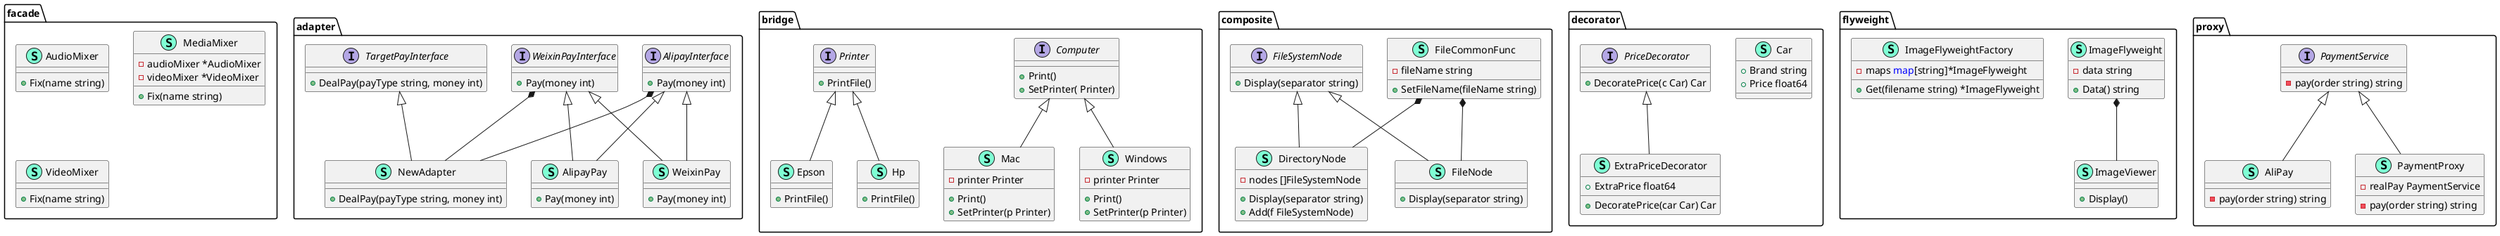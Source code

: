@startuml
namespace adapter {
    interface AlipayInterface  {
        + Pay(money int) 

    }
    class AlipayPay << (S,Aquamarine) >> {
        + Pay(money int) 

    }
    class NewAdapter << (S,Aquamarine) >> {
        + DealPay(payType string, money int) 

    }
    interface TargetPayInterface  {
        + DealPay(payType string, money int) 

    }
    class WeixinPay << (S,Aquamarine) >> {
        + Pay(money int) 

    }
    interface WeixinPayInterface  {
        + Pay(money int) 

    }
}
"adapter.AlipayInterface" *-- "adapter.NewAdapter"
"adapter.WeixinPayInterface" *-- "adapter.NewAdapter"

"adapter.AlipayInterface" <|-- "adapter.AlipayPay"
"adapter.WeixinPayInterface" <|-- "adapter.AlipayPay"
"adapter.TargetPayInterface" <|-- "adapter.NewAdapter"
"adapter.AlipayInterface" <|-- "adapter.WeixinPay"
"adapter.WeixinPayInterface" <|-- "adapter.WeixinPay"

namespace bridge {
    interface Computer  {
        + Print() 
        + SetPrinter( Printer) 

    }
    class Epson << (S,Aquamarine) >> {
        + PrintFile() 

    }
    class Hp << (S,Aquamarine) >> {
        + PrintFile() 

    }
    class Mac << (S,Aquamarine) >> {
        - printer Printer

        + Print() 
        + SetPrinter(p Printer) 

    }
    interface Printer  {
        + PrintFile() 

    }
    class Windows << (S,Aquamarine) >> {
        - printer Printer

        + Print() 
        + SetPrinter(p Printer) 

    }
}

"bridge.Printer" <|-- "bridge.Epson"
"bridge.Printer" <|-- "bridge.Hp"
"bridge.Computer" <|-- "bridge.Mac"
"bridge.Computer" <|-- "bridge.Windows"

namespace composite {
    class DirectoryNode << (S,Aquamarine) >> {
        - nodes []FileSystemNode

        + Display(separator string) 
        + Add(f FileSystemNode) 

    }
    class FileCommonFunc << (S,Aquamarine) >> {
        - fileName string

        + SetFileName(fileName string) 

    }
    class FileNode << (S,Aquamarine) >> {
        + Display(separator string) 

    }
    interface FileSystemNode  {
        + Display(separator string) 

    }
}
"composite.FileCommonFunc" *-- "composite.DirectoryNode"
"composite.FileCommonFunc" *-- "composite.FileNode"

"composite.FileSystemNode" <|-- "composite.DirectoryNode"
"composite.FileSystemNode" <|-- "composite.FileNode"

namespace decorator {
    class Car << (S,Aquamarine) >> {
        + Brand string
        + Price float64

    }
    class ExtraPriceDecorator << (S,Aquamarine) >> {
        + ExtraPrice float64

        + DecoratePrice(car Car) Car

    }
    interface PriceDecorator  {
        + DecoratePrice(c Car) Car

    }
}

"decorator.PriceDecorator" <|-- "decorator.ExtraPriceDecorator"

namespace facade {
    class AudioMixer << (S,Aquamarine) >> {
        + Fix(name string) 

    }
    class MediaMixer << (S,Aquamarine) >> {
        - audioMixer *AudioMixer
        - videoMixer *VideoMixer

        + Fix(name string) 

    }
    class VideoMixer << (S,Aquamarine) >> {
        + Fix(name string) 

    }
}


namespace flyweight {
    class ImageFlyweight << (S,Aquamarine) >> {
        - data string

        + Data() string

    }
    class ImageFlyweightFactory << (S,Aquamarine) >> {
        - maps <font color=blue>map</font>[string]*ImageFlyweight

        + Get(filename string) *ImageFlyweight

    }
    class ImageViewer << (S,Aquamarine) >> {
        + Display() 

    }
}
"flyweight.ImageFlyweight" *-- "flyweight.ImageViewer"


namespace proxy {
    class AliPay << (S,Aquamarine) >> {
        - pay(order string) string

    }
    class PaymentProxy << (S,Aquamarine) >> {
        - realPay PaymentService

        - pay(order string) string

    }
    interface PaymentService  {
        - pay(order string) string

    }
}

"proxy.PaymentService" <|-- "proxy.AliPay"
"proxy.PaymentService" <|-- "proxy.PaymentProxy"

@enduml
